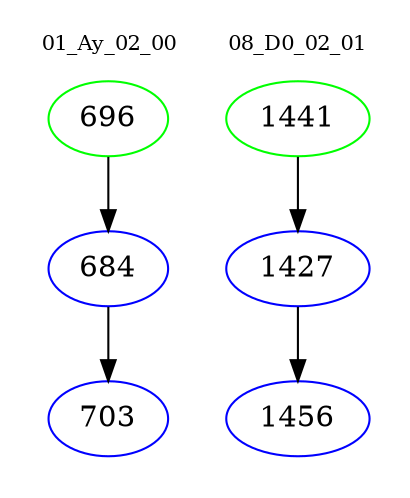 digraph{
subgraph cluster_0 {
color = white
label = "01_Ay_02_00";
fontsize=10;
T0_696 [label="696", color="green"]
T0_696 -> T0_684 [color="black"]
T0_684 [label="684", color="blue"]
T0_684 -> T0_703 [color="black"]
T0_703 [label="703", color="blue"]
}
subgraph cluster_1 {
color = white
label = "08_D0_02_01";
fontsize=10;
T1_1441 [label="1441", color="green"]
T1_1441 -> T1_1427 [color="black"]
T1_1427 [label="1427", color="blue"]
T1_1427 -> T1_1456 [color="black"]
T1_1456 [label="1456", color="blue"]
}
}
